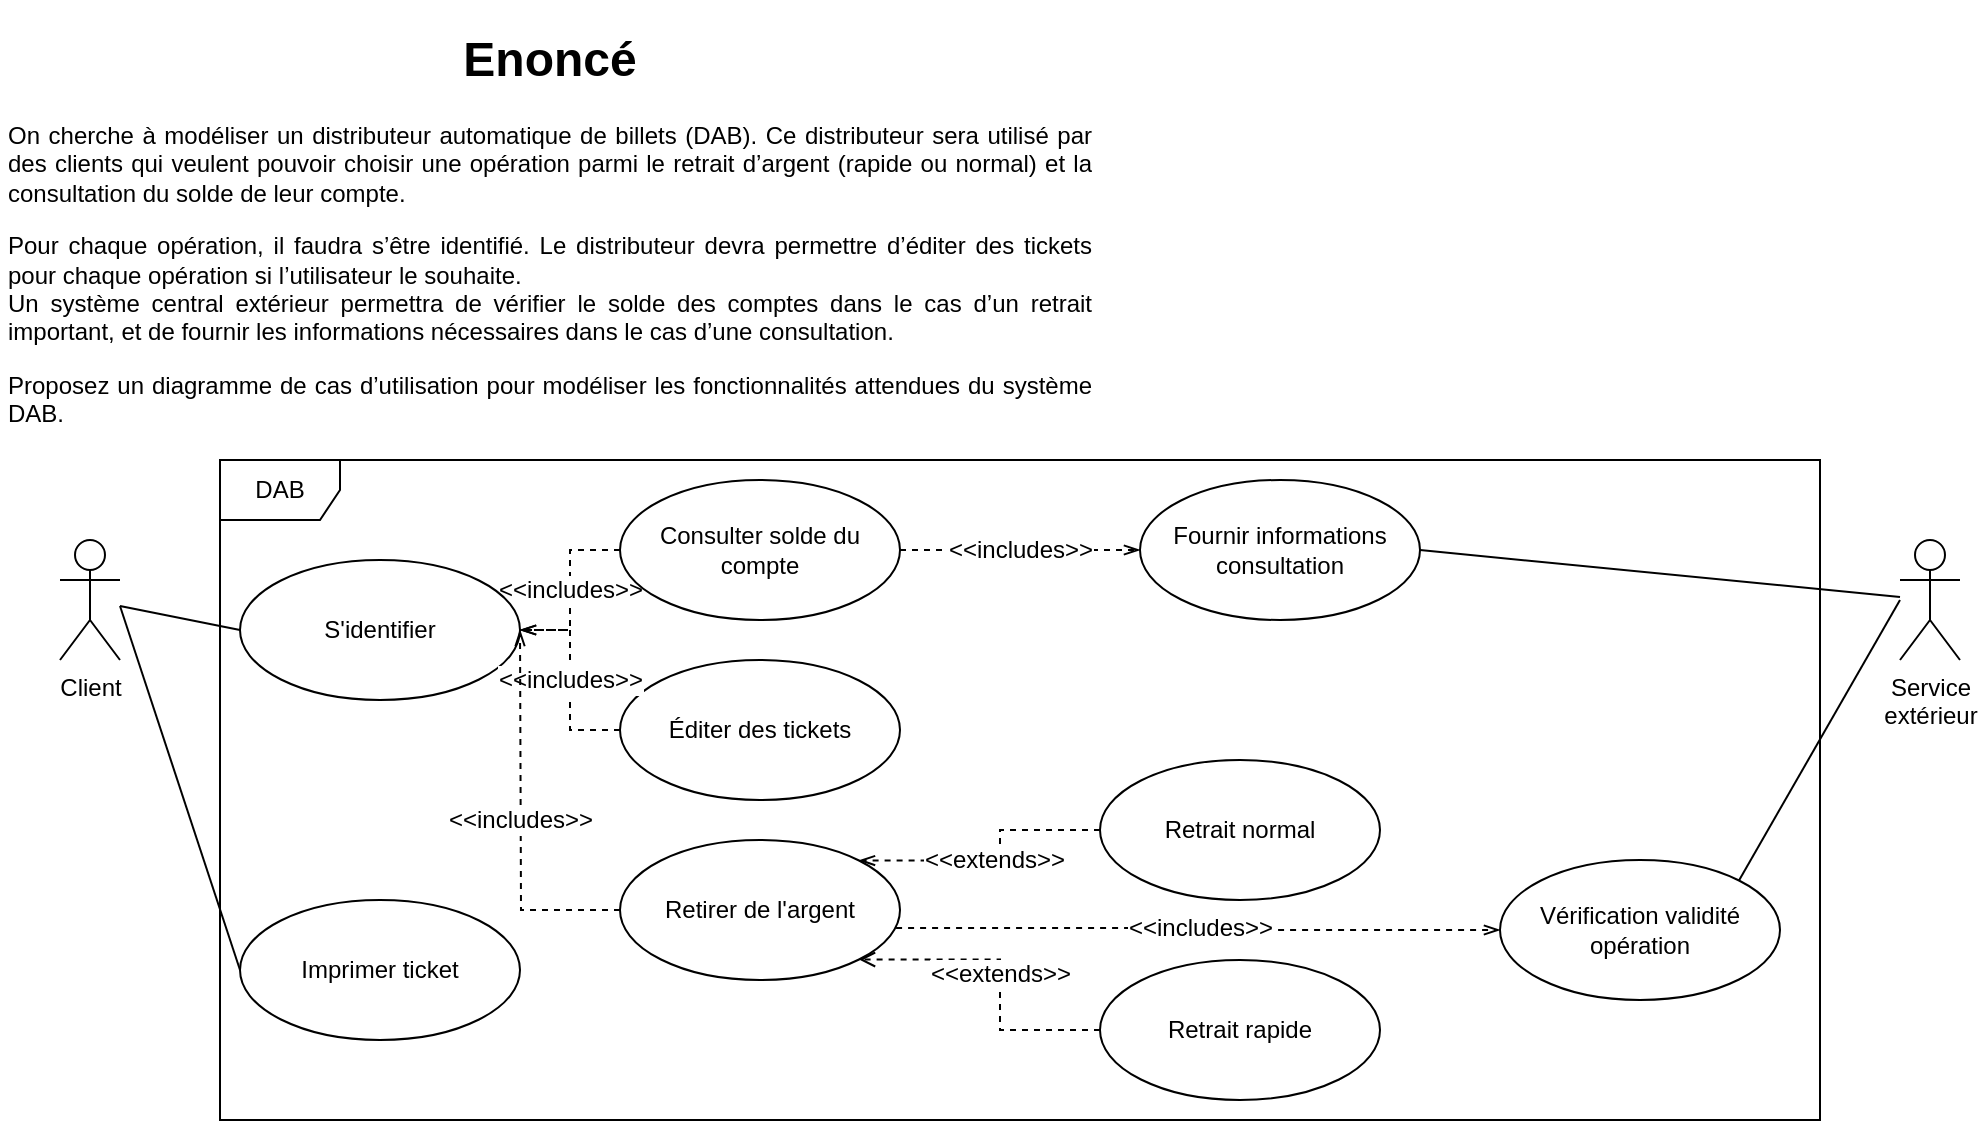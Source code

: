 <mxfile version="13.10.9" type="github">
  <diagram id="8vyCQJu3KVrM92SzBfnr" name="Page-1">
    <mxGraphModel dx="1038" dy="575" grid="1" gridSize="10" guides="1" tooltips="1" connect="1" arrows="1" fold="1" page="1" pageScale="1" pageWidth="827" pageHeight="1169" math="0" shadow="0">
      <root>
        <mxCell id="0" />
        <mxCell id="1" parent="0" />
        <mxCell id="EQ0QPiyv0ompnkGPwg2R-1" value="&lt;h1&gt;Enoncé&lt;/h1&gt;&lt;p align=&quot;justify&quot;&gt;On cherche à modéliser un distributeur automatique de billets (DAB). Ce distributeur sera utilisé par des clients qui veulent pouvoir choisir une opération parmi le retrait d’argent (rapide ou normal) et la consultation du solde de leur compte.&lt;br&gt;&lt;/p&gt;&lt;p align=&quot;justify&quot;&gt;Pour chaque opération, il faudra s’être identifié. Le distributeur devra permettre d’éditer des tickets pour chaque opération si l’utilisateur le souhaite.&lt;br&gt;Un système central extérieur permettra de vérifier le solde des comptes dans le cas d’un retrait important, et de fournir les informations nécessaires dans le cas d’une consultation.&lt;br&gt;&lt;/p&gt;&lt;p align=&quot;justify&quot;&gt;Proposez un diagramme de cas d’utilisation pour modéliser les fonctionnalités attendues du système DAB.&lt;/p&gt;" style="text;html=1;strokeColor=none;fillColor=none;spacing=5;spacingTop=-20;whiteSpace=wrap;overflow=hidden;rounded=0;fontSize=12;align=center;" vertex="1" parent="1">
          <mxGeometry x="10" y="10" width="550" height="210" as="geometry" />
        </mxCell>
        <mxCell id="EQ0QPiyv0ompnkGPwg2R-2" value="DAB" style="shape=umlFrame;whiteSpace=wrap;html=1;fontSize=12;align=center;" vertex="1" parent="1">
          <mxGeometry x="120" y="230" width="800" height="330" as="geometry" />
        </mxCell>
        <mxCell id="EQ0QPiyv0ompnkGPwg2R-3" value="Client" style="shape=umlActor;verticalLabelPosition=bottom;verticalAlign=top;html=1;fontSize=12;align=center;" vertex="1" parent="1">
          <mxGeometry x="40" y="270" width="30" height="60" as="geometry" />
        </mxCell>
        <mxCell id="EQ0QPiyv0ompnkGPwg2R-4" value="Éditer des tickets" style="ellipse;whiteSpace=wrap;html=1;fontSize=12;align=center;" vertex="1" parent="1">
          <mxGeometry x="320" y="330" width="140" height="70" as="geometry" />
        </mxCell>
        <mxCell id="EQ0QPiyv0ompnkGPwg2R-5" value="Service&lt;br&gt;extérieur" style="shape=umlActor;verticalLabelPosition=bottom;verticalAlign=top;html=1;fontSize=12;align=center;" vertex="1" parent="1">
          <mxGeometry x="960" y="270" width="30" height="60" as="geometry" />
        </mxCell>
        <mxCell id="EQ0QPiyv0ompnkGPwg2R-8" value="Retirer de l&#39;argent" style="ellipse;whiteSpace=wrap;html=1;fontSize=12;align=center;" vertex="1" parent="1">
          <mxGeometry x="320" y="420" width="140" height="70" as="geometry" />
        </mxCell>
        <mxCell id="EQ0QPiyv0ompnkGPwg2R-17" value="&amp;lt;&amp;lt;extends&amp;gt;&amp;gt;" style="edgeStyle=orthogonalEdgeStyle;rounded=0;orthogonalLoop=1;jettySize=auto;html=1;endArrow=open;endFill=0;fontSize=12;entryX=1;entryY=1;entryDx=0;entryDy=0;dashed=1;" edge="1" parent="1" source="EQ0QPiyv0ompnkGPwg2R-9" target="EQ0QPiyv0ompnkGPwg2R-8">
          <mxGeometry relative="1" as="geometry" />
        </mxCell>
        <mxCell id="EQ0QPiyv0ompnkGPwg2R-9" value="Retrait rapide" style="ellipse;whiteSpace=wrap;html=1;fontSize=12;align=center;" vertex="1" parent="1">
          <mxGeometry x="560" y="480" width="140" height="70" as="geometry" />
        </mxCell>
        <mxCell id="EQ0QPiyv0ompnkGPwg2R-18" value="&amp;lt;&amp;lt;extends&amp;gt;&amp;gt;" style="edgeStyle=orthogonalEdgeStyle;rounded=0;orthogonalLoop=1;jettySize=auto;html=1;endArrow=openThin;endFill=0;fontSize=12;entryX=1;entryY=0;entryDx=0;entryDy=0;dashed=1;" edge="1" parent="1" source="EQ0QPiyv0ompnkGPwg2R-10" target="EQ0QPiyv0ompnkGPwg2R-8">
          <mxGeometry relative="1" as="geometry" />
        </mxCell>
        <mxCell id="EQ0QPiyv0ompnkGPwg2R-24" value="&amp;lt;&amp;lt;includes&amp;gt;&amp;gt;" style="edgeStyle=orthogonalEdgeStyle;rounded=0;orthogonalLoop=1;jettySize=auto;html=1;endArrow=openThin;endFill=0;fontSize=12;dashed=1;exitX=0.986;exitY=0.629;exitDx=0;exitDy=0;exitPerimeter=0;" edge="1" parent="1" source="EQ0QPiyv0ompnkGPwg2R-8" target="EQ0QPiyv0ompnkGPwg2R-23">
          <mxGeometry relative="1" as="geometry" />
        </mxCell>
        <mxCell id="EQ0QPiyv0ompnkGPwg2R-10" value="Retrait normal" style="ellipse;whiteSpace=wrap;html=1;fontSize=12;align=center;" vertex="1" parent="1">
          <mxGeometry x="560" y="380" width="140" height="70" as="geometry" />
        </mxCell>
        <mxCell id="EQ0QPiyv0ompnkGPwg2R-20" value="&amp;lt;&amp;lt;includes&amp;gt;&amp;gt;" style="edgeStyle=orthogonalEdgeStyle;rounded=0;orthogonalLoop=1;jettySize=auto;html=1;endArrow=openThin;endFill=0;fontSize=12;dashed=1;" edge="1" parent="1" source="EQ0QPiyv0ompnkGPwg2R-11" target="EQ0QPiyv0ompnkGPwg2R-19">
          <mxGeometry relative="1" as="geometry" />
        </mxCell>
        <mxCell id="EQ0QPiyv0ompnkGPwg2R-30" value="&amp;lt;&amp;lt;includes&amp;gt;&amp;gt;" style="edgeStyle=orthogonalEdgeStyle;rounded=0;orthogonalLoop=1;jettySize=auto;html=1;endArrow=openThin;endFill=0;fontSize=12;dashed=1;" edge="1" parent="1" source="EQ0QPiyv0ompnkGPwg2R-11" target="EQ0QPiyv0ompnkGPwg2R-29">
          <mxGeometry relative="1" as="geometry" />
        </mxCell>
        <mxCell id="EQ0QPiyv0ompnkGPwg2R-11" value="Consulter solde du&lt;br&gt;compte" style="ellipse;whiteSpace=wrap;html=1;fontSize=12;align=center;" vertex="1" parent="1">
          <mxGeometry x="320" y="240" width="140" height="70" as="geometry" />
        </mxCell>
        <mxCell id="EQ0QPiyv0ompnkGPwg2R-19" value="S&#39;identifier" style="ellipse;whiteSpace=wrap;html=1;fontSize=12;align=center;" vertex="1" parent="1">
          <mxGeometry x="130" y="280" width="140" height="70" as="geometry" />
        </mxCell>
        <mxCell id="EQ0QPiyv0ompnkGPwg2R-21" value="&amp;lt;&amp;lt;includes&amp;gt;&amp;gt;" style="edgeStyle=orthogonalEdgeStyle;rounded=0;orthogonalLoop=1;jettySize=auto;html=1;endArrow=openThin;endFill=0;fontSize=12;entryX=1;entryY=0.5;entryDx=0;entryDy=0;exitX=0;exitY=0.5;exitDx=0;exitDy=0;dashed=1;" edge="1" parent="1" source="EQ0QPiyv0ompnkGPwg2R-4" target="EQ0QPiyv0ompnkGPwg2R-19">
          <mxGeometry relative="1" as="geometry">
            <mxPoint x="290" y="420" as="sourcePoint" />
            <mxPoint x="240" y="460" as="targetPoint" />
          </mxGeometry>
        </mxCell>
        <mxCell id="EQ0QPiyv0ompnkGPwg2R-22" value="&amp;lt;&amp;lt;includes&amp;gt;&amp;gt;" style="edgeStyle=orthogonalEdgeStyle;rounded=0;orthogonalLoop=1;jettySize=auto;html=1;endArrow=openThin;endFill=0;fontSize=12;entryX=1;entryY=0.5;entryDx=0;entryDy=0;exitX=0;exitY=0.5;exitDx=0;exitDy=0;dashed=1;" edge="1" parent="1" source="EQ0QPiyv0ompnkGPwg2R-8">
          <mxGeometry relative="1" as="geometry">
            <mxPoint x="320" y="365" as="sourcePoint" />
            <mxPoint x="270" y="315" as="targetPoint" />
          </mxGeometry>
        </mxCell>
        <mxCell id="EQ0QPiyv0ompnkGPwg2R-23" value="Vérification validité&lt;br&gt;opération" style="ellipse;whiteSpace=wrap;html=1;fontSize=12;align=center;" vertex="1" parent="1">
          <mxGeometry x="760" y="430" width="140" height="70" as="geometry" />
        </mxCell>
        <mxCell id="EQ0QPiyv0ompnkGPwg2R-29" value="Fournir informations&lt;br&gt;consultation" style="ellipse;whiteSpace=wrap;html=1;fontSize=12;align=center;" vertex="1" parent="1">
          <mxGeometry x="580" y="240" width="140" height="70" as="geometry" />
        </mxCell>
        <mxCell id="EQ0QPiyv0ompnkGPwg2R-33" value="" style="endArrow=none;html=1;fontSize=12;exitX=0;exitY=0.5;exitDx=0;exitDy=0;" edge="1" parent="1" source="EQ0QPiyv0ompnkGPwg2R-19" target="EQ0QPiyv0ompnkGPwg2R-3">
          <mxGeometry width="50" height="50" relative="1" as="geometry">
            <mxPoint x="500" y="430" as="sourcePoint" />
            <mxPoint x="550" y="380" as="targetPoint" />
          </mxGeometry>
        </mxCell>
        <mxCell id="EQ0QPiyv0ompnkGPwg2R-34" value="" style="endArrow=none;html=1;fontSize=12;exitX=1;exitY=0.5;exitDx=0;exitDy=0;" edge="1" parent="1" source="EQ0QPiyv0ompnkGPwg2R-29" target="EQ0QPiyv0ompnkGPwg2R-5">
          <mxGeometry width="50" height="50" relative="1" as="geometry">
            <mxPoint x="500" y="430" as="sourcePoint" />
            <mxPoint x="550" y="380" as="targetPoint" />
          </mxGeometry>
        </mxCell>
        <mxCell id="EQ0QPiyv0ompnkGPwg2R-35" value="" style="endArrow=none;html=1;fontSize=12;exitX=1;exitY=0;exitDx=0;exitDy=0;" edge="1" parent="1" source="EQ0QPiyv0ompnkGPwg2R-23">
          <mxGeometry width="50" height="50" relative="1" as="geometry">
            <mxPoint x="690" y="326.27" as="sourcePoint" />
            <mxPoint x="960" y="300" as="targetPoint" />
          </mxGeometry>
        </mxCell>
        <mxCell id="EQ0QPiyv0ompnkGPwg2R-37" value="Imprimer ticket" style="ellipse;whiteSpace=wrap;html=1;fontSize=12;align=center;" vertex="1" parent="1">
          <mxGeometry x="130" y="450" width="140" height="70" as="geometry" />
        </mxCell>
        <mxCell id="EQ0QPiyv0ompnkGPwg2R-38" value="" style="endArrow=none;html=1;fontSize=12;exitX=0;exitY=0.5;exitDx=0;exitDy=0;" edge="1" parent="1" source="EQ0QPiyv0ompnkGPwg2R-37">
          <mxGeometry width="50" height="50" relative="1" as="geometry">
            <mxPoint x="130" y="315" as="sourcePoint" />
            <mxPoint x="70" y="303" as="targetPoint" />
          </mxGeometry>
        </mxCell>
      </root>
    </mxGraphModel>
  </diagram>
</mxfile>
